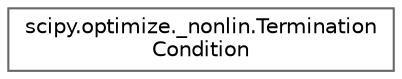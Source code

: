 digraph "Graphical Class Hierarchy"
{
 // LATEX_PDF_SIZE
  bgcolor="transparent";
  edge [fontname=Helvetica,fontsize=10,labelfontname=Helvetica,labelfontsize=10];
  node [fontname=Helvetica,fontsize=10,shape=box,height=0.2,width=0.4];
  rankdir="LR";
  Node0 [id="Node000000",label="scipy.optimize._nonlin.Termination\lCondition",height=0.2,width=0.4,color="grey40", fillcolor="white", style="filled",URL="$d3/d7e/classscipy_1_1optimize_1_1__nonlin_1_1TerminationCondition.html",tooltip=" "];
}

